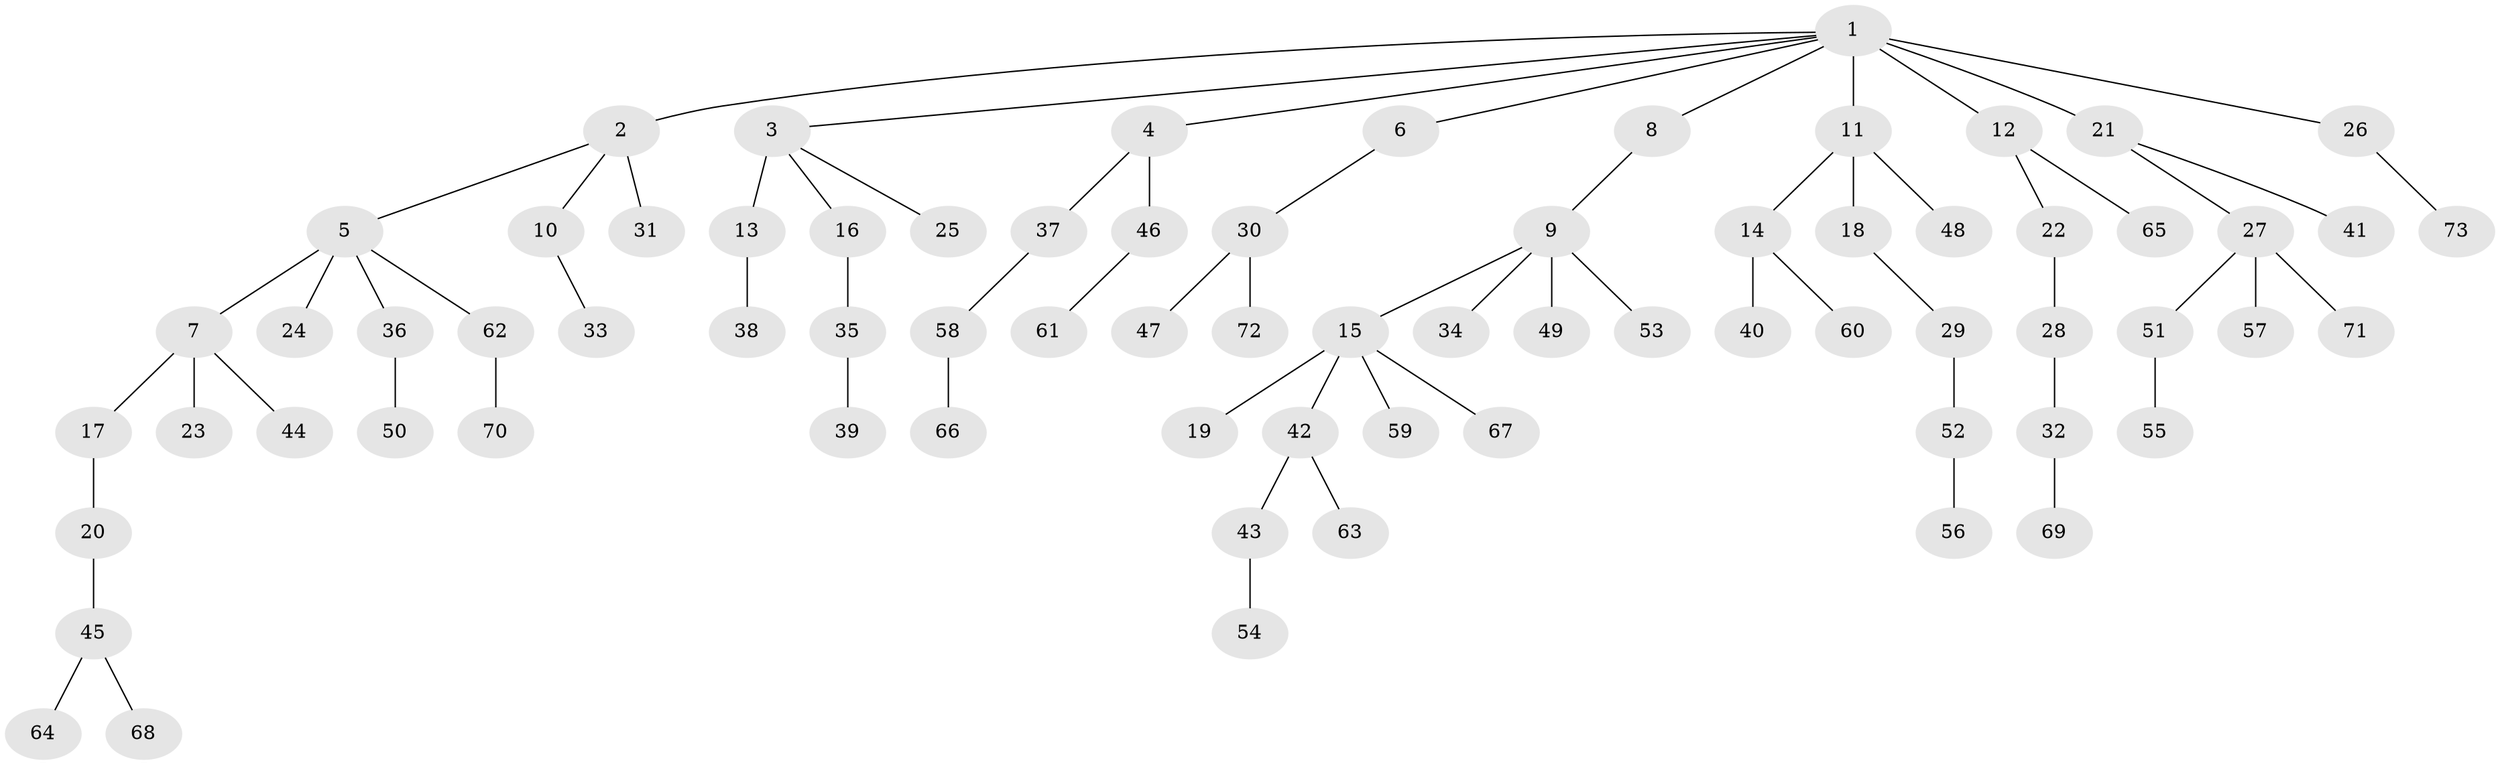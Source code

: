 // original degree distribution, {12: 0.0070921985815602835, 5: 0.0070921985815602835, 7: 0.014184397163120567, 4: 0.06382978723404255, 1: 0.48226950354609927, 3: 0.12056737588652482, 6: 0.014184397163120567, 2: 0.2907801418439716}
// Generated by graph-tools (version 1.1) at 2025/36/03/09/25 02:36:36]
// undirected, 73 vertices, 72 edges
graph export_dot {
graph [start="1"]
  node [color=gray90,style=filled];
  1;
  2;
  3;
  4;
  5;
  6;
  7;
  8;
  9;
  10;
  11;
  12;
  13;
  14;
  15;
  16;
  17;
  18;
  19;
  20;
  21;
  22;
  23;
  24;
  25;
  26;
  27;
  28;
  29;
  30;
  31;
  32;
  33;
  34;
  35;
  36;
  37;
  38;
  39;
  40;
  41;
  42;
  43;
  44;
  45;
  46;
  47;
  48;
  49;
  50;
  51;
  52;
  53;
  54;
  55;
  56;
  57;
  58;
  59;
  60;
  61;
  62;
  63;
  64;
  65;
  66;
  67;
  68;
  69;
  70;
  71;
  72;
  73;
  1 -- 2 [weight=1.0];
  1 -- 3 [weight=1.0];
  1 -- 4 [weight=1.0];
  1 -- 6 [weight=1.0];
  1 -- 8 [weight=1.0];
  1 -- 11 [weight=1.0];
  1 -- 12 [weight=1.0];
  1 -- 21 [weight=3.0];
  1 -- 26 [weight=1.0];
  2 -- 5 [weight=1.0];
  2 -- 10 [weight=1.0];
  2 -- 31 [weight=1.0];
  3 -- 13 [weight=3.0];
  3 -- 16 [weight=1.0];
  3 -- 25 [weight=1.0];
  4 -- 37 [weight=1.0];
  4 -- 46 [weight=1.0];
  5 -- 7 [weight=2.0];
  5 -- 24 [weight=1.0];
  5 -- 36 [weight=1.0];
  5 -- 62 [weight=1.0];
  6 -- 30 [weight=1.0];
  7 -- 17 [weight=1.0];
  7 -- 23 [weight=1.0];
  7 -- 44 [weight=1.0];
  8 -- 9 [weight=1.0];
  9 -- 15 [weight=2.0];
  9 -- 34 [weight=1.0];
  9 -- 49 [weight=2.0];
  9 -- 53 [weight=1.0];
  10 -- 33 [weight=1.0];
  11 -- 14 [weight=1.0];
  11 -- 18 [weight=2.0];
  11 -- 48 [weight=1.0];
  12 -- 22 [weight=1.0];
  12 -- 65 [weight=1.0];
  13 -- 38 [weight=1.0];
  14 -- 40 [weight=1.0];
  14 -- 60 [weight=1.0];
  15 -- 19 [weight=1.0];
  15 -- 42 [weight=1.0];
  15 -- 59 [weight=1.0];
  15 -- 67 [weight=1.0];
  16 -- 35 [weight=1.0];
  17 -- 20 [weight=1.0];
  18 -- 29 [weight=1.0];
  20 -- 45 [weight=1.0];
  21 -- 27 [weight=1.0];
  21 -- 41 [weight=1.0];
  22 -- 28 [weight=2.0];
  26 -- 73 [weight=1.0];
  27 -- 51 [weight=1.0];
  27 -- 57 [weight=2.0];
  27 -- 71 [weight=1.0];
  28 -- 32 [weight=1.0];
  29 -- 52 [weight=2.0];
  30 -- 47 [weight=1.0];
  30 -- 72 [weight=1.0];
  32 -- 69 [weight=2.0];
  35 -- 39 [weight=1.0];
  36 -- 50 [weight=1.0];
  37 -- 58 [weight=1.0];
  42 -- 43 [weight=1.0];
  42 -- 63 [weight=1.0];
  43 -- 54 [weight=1.0];
  45 -- 64 [weight=1.0];
  45 -- 68 [weight=1.0];
  46 -- 61 [weight=1.0];
  51 -- 55 [weight=2.0];
  52 -- 56 [weight=1.0];
  58 -- 66 [weight=1.0];
  62 -- 70 [weight=1.0];
}
